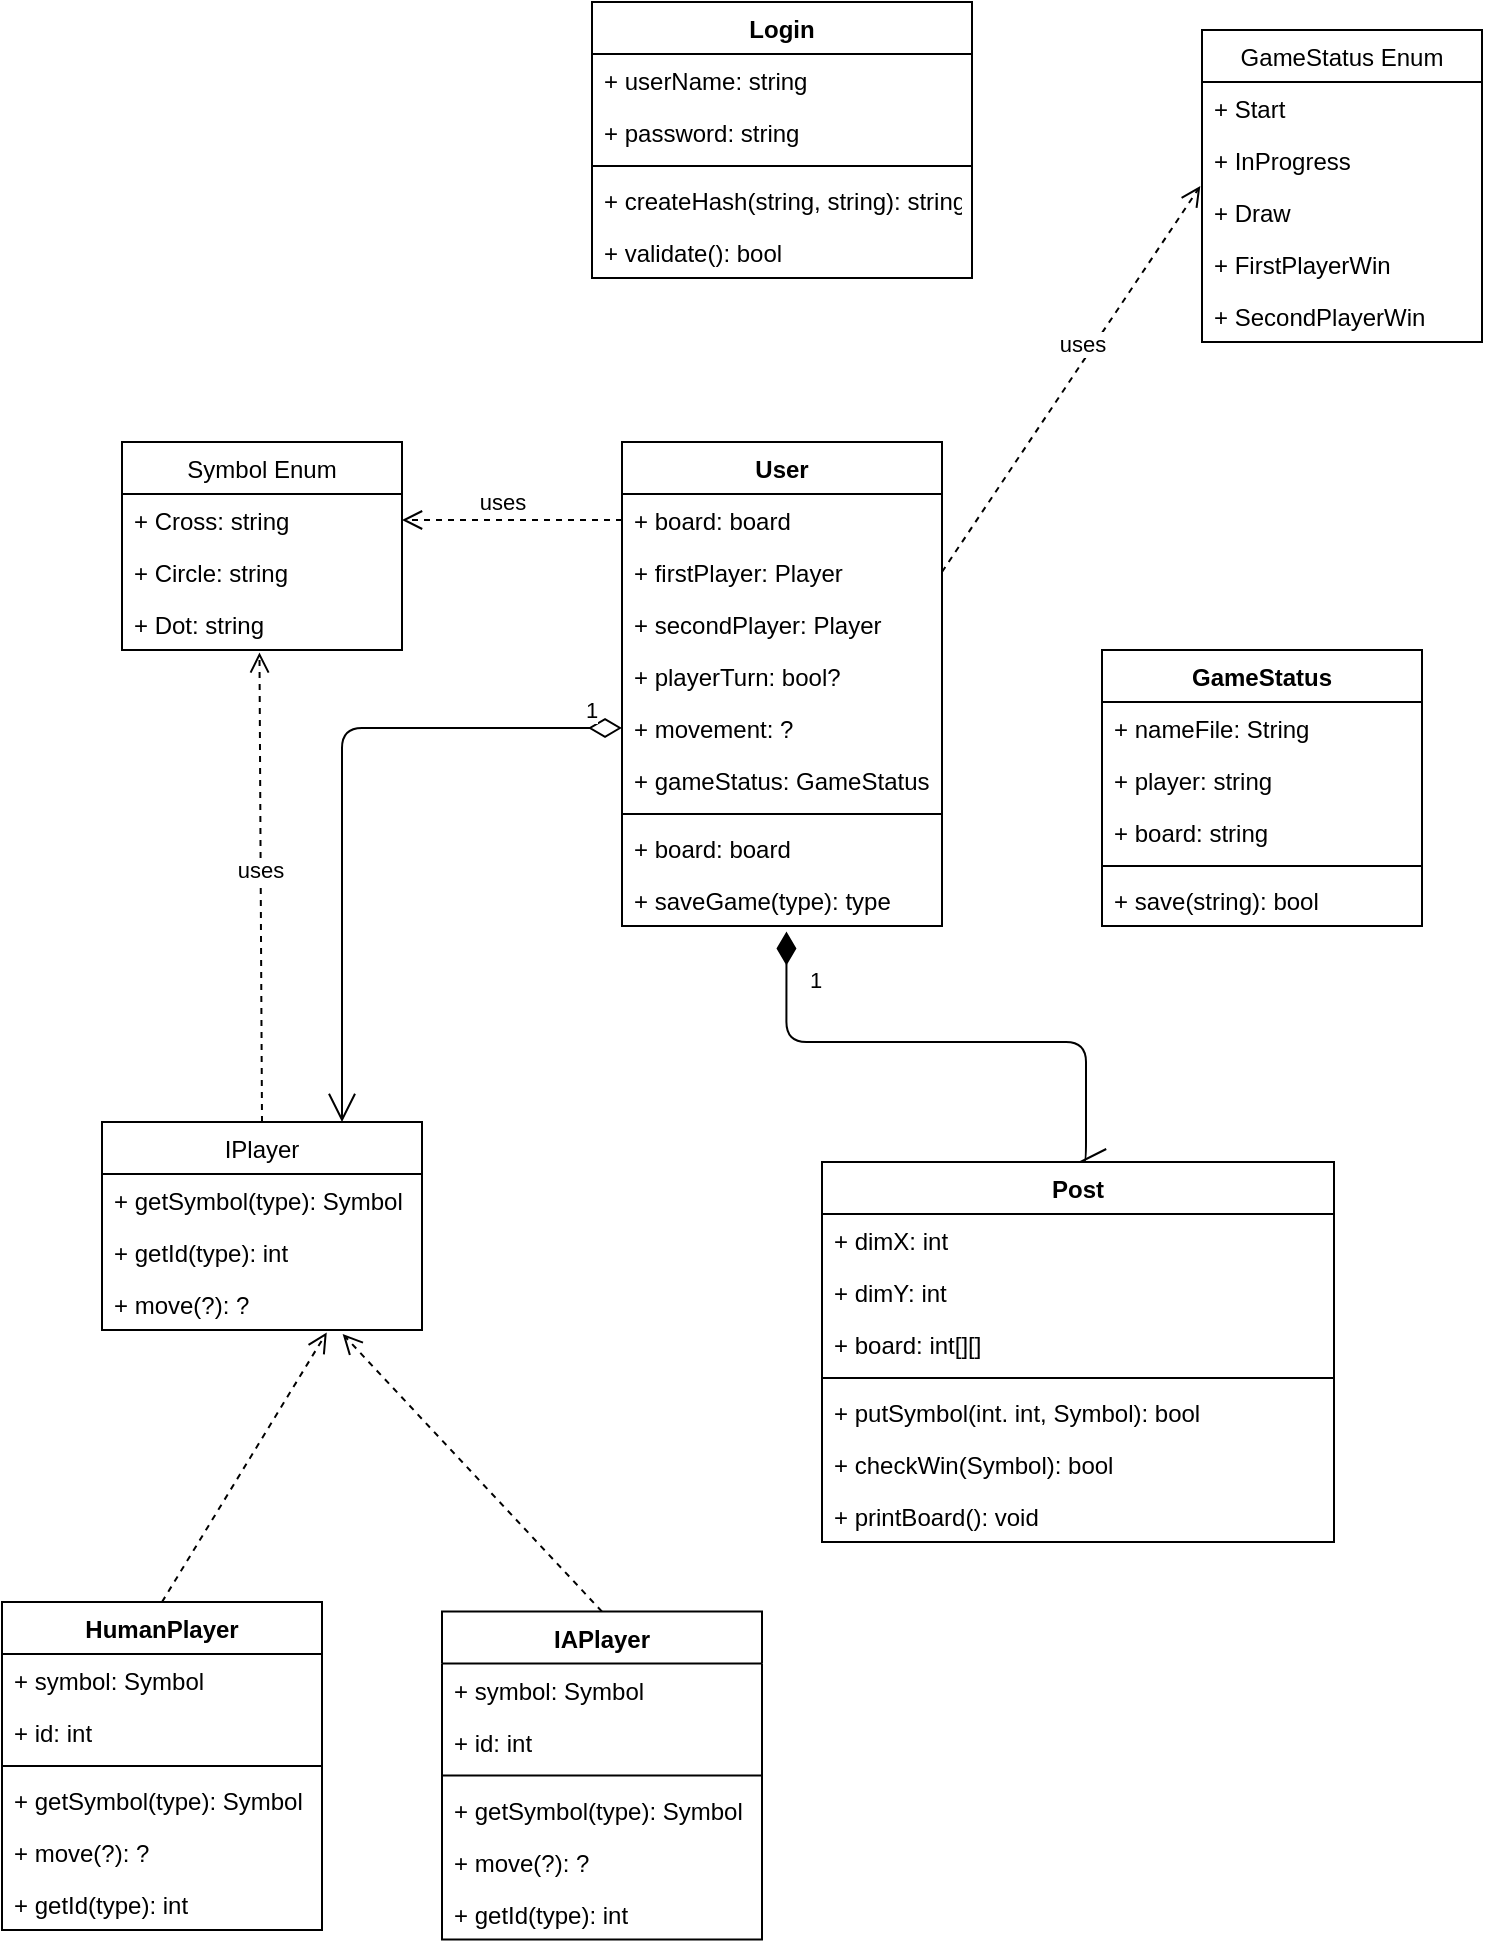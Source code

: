 <mxfile version="13.7.9" type="device"><diagram id="C5RBs43oDa-KdzZeNtuy" name="Page-1"><mxGraphModel dx="2298" dy="681" grid="1" gridSize="10" guides="1" tooltips="1" connect="1" arrows="1" fold="1" page="1" pageScale="1" pageWidth="827" pageHeight="1169" math="0" shadow="0"><root><mxCell id="WIyWlLk6GJQsqaUBKTNV-0"/><mxCell id="WIyWlLk6GJQsqaUBKTNV-1" parent="WIyWlLk6GJQsqaUBKTNV-0"/><object label="User" firstPlayer="Player" secondPlayer="Player" playerTurn="int" moveIndex="?" gameStatus="GameStatus" placeholders="1" id="p5srehNsx0_60TUgAldE-4"><mxCell style="swimlane;fontStyle=1;align=center;verticalAlign=top;childLayout=stackLayout;horizontal=1;startSize=26;horizontalStack=0;resizeParent=1;resizeParentMax=0;resizeLast=0;collapsible=1;marginBottom=0;" parent="WIyWlLk6GJQsqaUBKTNV-1" vertex="1"><mxGeometry x="230" y="260" width="160" height="242" as="geometry"><mxRectangle x="240" y="120" width="70" height="26" as="alternateBounds"/></mxGeometry></mxCell></object><mxCell id="p5srehNsx0_60TUgAldE-8" value="+ board: board&#10;" style="text;strokeColor=none;fillColor=none;align=left;verticalAlign=top;spacingLeft=4;spacingRight=4;overflow=hidden;rotatable=0;points=[[0,0.5],[1,0.5]];portConstraint=eastwest;" parent="p5srehNsx0_60TUgAldE-4" vertex="1"><mxGeometry y="26" width="160" height="26" as="geometry"/></mxCell><mxCell id="p5srehNsx0_60TUgAldE-9" value="+ firstPlayer: Player&#10;" style="text;strokeColor=none;fillColor=none;align=left;verticalAlign=top;spacingLeft=4;spacingRight=4;overflow=hidden;rotatable=0;points=[[0,0.5],[1,0.5]];portConstraint=eastwest;" parent="p5srehNsx0_60TUgAldE-4" vertex="1"><mxGeometry y="52" width="160" height="26" as="geometry"/></mxCell><mxCell id="p5srehNsx0_60TUgAldE-10" value="+ secondPlayer: Player&#10;" style="text;strokeColor=none;fillColor=none;align=left;verticalAlign=top;spacingLeft=4;spacingRight=4;overflow=hidden;rotatable=0;points=[[0,0.5],[1,0.5]];portConstraint=eastwest;" parent="p5srehNsx0_60TUgAldE-4" vertex="1"><mxGeometry y="78" width="160" height="26" as="geometry"/></mxCell><mxCell id="p5srehNsx0_60TUgAldE-11" value="+ playerTurn: bool?&#10;" style="text;strokeColor=none;fillColor=none;align=left;verticalAlign=top;spacingLeft=4;spacingRight=4;overflow=hidden;rotatable=0;points=[[0,0.5],[1,0.5]];portConstraint=eastwest;" parent="p5srehNsx0_60TUgAldE-4" vertex="1"><mxGeometry y="104" width="160" height="26" as="geometry"/></mxCell><mxCell id="p5srehNsx0_60TUgAldE-13" value="+ movement: ?&#10;" style="text;strokeColor=none;fillColor=none;align=left;verticalAlign=top;spacingLeft=4;spacingRight=4;overflow=hidden;rotatable=0;points=[[0,0.5],[1,0.5]];portConstraint=eastwest;" parent="p5srehNsx0_60TUgAldE-4" vertex="1"><mxGeometry y="130" width="160" height="26" as="geometry"/></mxCell><mxCell id="p5srehNsx0_60TUgAldE-12" value="+ gameStatus: GameStatus&#10;" style="text;strokeColor=none;fillColor=none;align=left;verticalAlign=top;spacingLeft=4;spacingRight=4;overflow=hidden;rotatable=0;points=[[0,0.5],[1,0.5]];portConstraint=eastwest;" parent="p5srehNsx0_60TUgAldE-4" vertex="1"><mxGeometry y="156" width="160" height="26" as="geometry"/></mxCell><mxCell id="p5srehNsx0_60TUgAldE-6" value="" style="line;strokeWidth=1;fillColor=none;align=left;verticalAlign=middle;spacingTop=-1;spacingLeft=3;spacingRight=3;rotatable=0;labelPosition=right;points=[];portConstraint=eastwest;" parent="p5srehNsx0_60TUgAldE-4" vertex="1"><mxGeometry y="182" width="160" height="8" as="geometry"/></mxCell><mxCell id="p5srehNsx0_60TUgAldE-5" value="+ board: board&#10;" style="text;strokeColor=none;fillColor=none;align=left;verticalAlign=top;spacingLeft=4;spacingRight=4;overflow=hidden;rotatable=0;points=[[0,0.5],[1,0.5]];portConstraint=eastwest;" parent="p5srehNsx0_60TUgAldE-4" vertex="1"><mxGeometry y="190" width="160" height="26" as="geometry"/></mxCell><mxCell id="p5srehNsx0_60TUgAldE-7" value="+ saveGame(type): type" style="text;strokeColor=none;fillColor=none;align=left;verticalAlign=top;spacingLeft=4;spacingRight=4;overflow=hidden;rotatable=0;points=[[0,0.5],[1,0.5]];portConstraint=eastwest;" parent="p5srehNsx0_60TUgAldE-4" vertex="1"><mxGeometry y="216" width="160" height="26" as="geometry"/></mxCell><mxCell id="p5srehNsx0_60TUgAldE-19" value="Login" style="swimlane;fontStyle=1;align=center;verticalAlign=top;childLayout=stackLayout;horizontal=1;startSize=26;horizontalStack=0;resizeParent=1;resizeParentMax=0;resizeLast=0;collapsible=1;marginBottom=0;" parent="WIyWlLk6GJQsqaUBKTNV-1" vertex="1"><mxGeometry x="215" y="40" width="190" height="138" as="geometry"/></mxCell><mxCell id="p5srehNsx0_60TUgAldE-20" value="+ userName: string" style="text;strokeColor=none;fillColor=none;align=left;verticalAlign=top;spacingLeft=4;spacingRight=4;overflow=hidden;rotatable=0;points=[[0,0.5],[1,0.5]];portConstraint=eastwest;" parent="p5srehNsx0_60TUgAldE-19" vertex="1"><mxGeometry y="26" width="190" height="26" as="geometry"/></mxCell><mxCell id="p5srehNsx0_60TUgAldE-23" value="+ password: string" style="text;strokeColor=none;fillColor=none;align=left;verticalAlign=top;spacingLeft=4;spacingRight=4;overflow=hidden;rotatable=0;points=[[0,0.5],[1,0.5]];portConstraint=eastwest;" parent="p5srehNsx0_60TUgAldE-19" vertex="1"><mxGeometry y="52" width="190" height="26" as="geometry"/></mxCell><mxCell id="p5srehNsx0_60TUgAldE-21" value="" style="line;strokeWidth=1;fillColor=none;align=left;verticalAlign=middle;spacingTop=-1;spacingLeft=3;spacingRight=3;rotatable=0;labelPosition=right;points=[];portConstraint=eastwest;" parent="p5srehNsx0_60TUgAldE-19" vertex="1"><mxGeometry y="78" width="190" height="8" as="geometry"/></mxCell><mxCell id="p5srehNsx0_60TUgAldE-22" value="+ createHash(string, string): string" style="text;strokeColor=none;fillColor=none;align=left;verticalAlign=top;spacingLeft=4;spacingRight=4;overflow=hidden;rotatable=0;points=[[0,0.5],[1,0.5]];portConstraint=eastwest;" parent="p5srehNsx0_60TUgAldE-19" vertex="1"><mxGeometry y="86" width="190" height="26" as="geometry"/></mxCell><mxCell id="kEjU3BTwU5cVuQaWdZQd-32" value="+ validate(): bool" style="text;strokeColor=none;fillColor=none;align=left;verticalAlign=top;spacingLeft=4;spacingRight=4;overflow=hidden;rotatable=0;points=[[0,0.5],[1,0.5]];portConstraint=eastwest;" parent="p5srehNsx0_60TUgAldE-19" vertex="1"><mxGeometry y="112" width="190" height="26" as="geometry"/></mxCell><mxCell id="p5srehNsx0_60TUgAldE-29" value="Symbol Enum" style="swimlane;fontStyle=0;childLayout=stackLayout;horizontal=1;startSize=26;fillColor=none;horizontalStack=0;resizeParent=1;resizeParentMax=0;resizeLast=0;collapsible=1;marginBottom=0;" parent="WIyWlLk6GJQsqaUBKTNV-1" vertex="1"><mxGeometry x="-20" y="260" width="140" height="104" as="geometry"/></mxCell><mxCell id="p5srehNsx0_60TUgAldE-30" value="+ Cross: string" style="text;strokeColor=none;fillColor=none;align=left;verticalAlign=top;spacingLeft=4;spacingRight=4;overflow=hidden;rotatable=0;points=[[0,0.5],[1,0.5]];portConstraint=eastwest;" parent="p5srehNsx0_60TUgAldE-29" vertex="1"><mxGeometry y="26" width="140" height="26" as="geometry"/></mxCell><mxCell id="p5srehNsx0_60TUgAldE-31" value="+ Circle: string" style="text;strokeColor=none;fillColor=none;align=left;verticalAlign=top;spacingLeft=4;spacingRight=4;overflow=hidden;rotatable=0;points=[[0,0.5],[1,0.5]];portConstraint=eastwest;" parent="p5srehNsx0_60TUgAldE-29" vertex="1"><mxGeometry y="52" width="140" height="26" as="geometry"/></mxCell><mxCell id="p5srehNsx0_60TUgAldE-32" value="+ Dot: string" style="text;strokeColor=none;fillColor=none;align=left;verticalAlign=top;spacingLeft=4;spacingRight=4;overflow=hidden;rotatable=0;points=[[0,0.5],[1,0.5]];portConstraint=eastwest;" parent="p5srehNsx0_60TUgAldE-29" vertex="1"><mxGeometry y="78" width="140" height="26" as="geometry"/></mxCell><mxCell id="kEjU3BTwU5cVuQaWdZQd-11" value="" style="html=1;verticalAlign=bottom;endArrow=open;dashed=1;endSize=8;exitX=0.5;exitY=0;exitDx=0;exitDy=0;entryX=0.517;entryY=1.046;entryDx=0;entryDy=0;entryPerimeter=0;" parent="WIyWlLk6GJQsqaUBKTNV-1" source="kEjU3BTwU5cVuQaWdZQd-4" edge="1"><mxGeometry relative="1" as="geometry"><mxPoint x="120" y="780" as="sourcePoint"/><mxPoint x="82.38" y="705.196" as="targetPoint"/></mxGeometry></mxCell><mxCell id="kEjU3BTwU5cVuQaWdZQd-22" value="" style="html=1;verticalAlign=bottom;endArrow=open;dashed=1;endSize=8;exitX=0.5;exitY=0;exitDx=0;exitDy=0;entryX=0.752;entryY=1.077;entryDx=0;entryDy=0;entryPerimeter=0;" parent="WIyWlLk6GJQsqaUBKTNV-1" source="kEjU3BTwU5cVuQaWdZQd-15" target="kEjU3BTwU5cVuQaWdZQd-13" edge="1"><mxGeometry relative="1" as="geometry"><mxPoint x="290" y="784.8" as="sourcePoint"/><mxPoint x="252.38" y="709.996" as="targetPoint"/></mxGeometry></mxCell><mxCell id="kEjU3BTwU5cVuQaWdZQd-4" value="HumanPlayer" style="swimlane;fontStyle=1;align=center;verticalAlign=top;childLayout=stackLayout;horizontal=1;startSize=26;horizontalStack=0;resizeParent=1;resizeParentMax=0;resizeLast=0;collapsible=1;marginBottom=0;" parent="WIyWlLk6GJQsqaUBKTNV-1" vertex="1"><mxGeometry x="-80" y="840" width="160" height="164" as="geometry"/></mxCell><mxCell id="kEjU3BTwU5cVuQaWdZQd-5" value="+ symbol: Symbol" style="text;strokeColor=none;fillColor=none;align=left;verticalAlign=top;spacingLeft=4;spacingRight=4;overflow=hidden;rotatable=0;points=[[0,0.5],[1,0.5]];portConstraint=eastwest;" parent="kEjU3BTwU5cVuQaWdZQd-4" vertex="1"><mxGeometry y="26" width="160" height="26" as="geometry"/></mxCell><mxCell id="kEjU3BTwU5cVuQaWdZQd-8" value="+ id: int" style="text;strokeColor=none;fillColor=none;align=left;verticalAlign=top;spacingLeft=4;spacingRight=4;overflow=hidden;rotatable=0;points=[[0,0.5],[1,0.5]];portConstraint=eastwest;" parent="kEjU3BTwU5cVuQaWdZQd-4" vertex="1"><mxGeometry y="52" width="160" height="26" as="geometry"/></mxCell><mxCell id="kEjU3BTwU5cVuQaWdZQd-6" value="" style="line;strokeWidth=1;fillColor=none;align=left;verticalAlign=middle;spacingTop=-1;spacingLeft=3;spacingRight=3;rotatable=0;labelPosition=right;points=[];portConstraint=eastwest;" parent="kEjU3BTwU5cVuQaWdZQd-4" vertex="1"><mxGeometry y="78" width="160" height="8" as="geometry"/></mxCell><mxCell id="kEjU3BTwU5cVuQaWdZQd-7" value="+ getSymbol(type): Symbol" style="text;strokeColor=none;fillColor=none;align=left;verticalAlign=top;spacingLeft=4;spacingRight=4;overflow=hidden;rotatable=0;points=[[0,0.5],[1,0.5]];portConstraint=eastwest;" parent="kEjU3BTwU5cVuQaWdZQd-4" vertex="1"><mxGeometry y="86" width="160" height="26" as="geometry"/></mxCell><mxCell id="kEjU3BTwU5cVuQaWdZQd-9" value="+ move(?): ?" style="text;strokeColor=none;fillColor=none;align=left;verticalAlign=top;spacingLeft=4;spacingRight=4;overflow=hidden;rotatable=0;points=[[0,0.5],[1,0.5]];portConstraint=eastwest;" parent="kEjU3BTwU5cVuQaWdZQd-4" vertex="1"><mxGeometry y="112" width="160" height="26" as="geometry"/></mxCell><mxCell id="kEjU3BTwU5cVuQaWdZQd-10" value="+ getId(type): int" style="text;strokeColor=none;fillColor=none;align=left;verticalAlign=top;spacingLeft=4;spacingRight=4;overflow=hidden;rotatable=0;points=[[0,0.5],[1,0.5]];portConstraint=eastwest;" parent="kEjU3BTwU5cVuQaWdZQd-4" vertex="1"><mxGeometry y="138" width="160" height="26" as="geometry"/></mxCell><mxCell id="kEjU3BTwU5cVuQaWdZQd-15" value="IAPlayer" style="swimlane;fontStyle=1;align=center;verticalAlign=top;childLayout=stackLayout;horizontal=1;startSize=26;horizontalStack=0;resizeParent=1;resizeParentMax=0;resizeLast=0;collapsible=1;marginBottom=0;" parent="WIyWlLk6GJQsqaUBKTNV-1" vertex="1"><mxGeometry x="140" y="844.8" width="160" height="164" as="geometry"/></mxCell><mxCell id="kEjU3BTwU5cVuQaWdZQd-16" value="+ symbol: Symbol" style="text;strokeColor=none;fillColor=none;align=left;verticalAlign=top;spacingLeft=4;spacingRight=4;overflow=hidden;rotatable=0;points=[[0,0.5],[1,0.5]];portConstraint=eastwest;" parent="kEjU3BTwU5cVuQaWdZQd-15" vertex="1"><mxGeometry y="26" width="160" height="26" as="geometry"/></mxCell><mxCell id="kEjU3BTwU5cVuQaWdZQd-17" value="+ id: int" style="text;strokeColor=none;fillColor=none;align=left;verticalAlign=top;spacingLeft=4;spacingRight=4;overflow=hidden;rotatable=0;points=[[0,0.5],[1,0.5]];portConstraint=eastwest;" parent="kEjU3BTwU5cVuQaWdZQd-15" vertex="1"><mxGeometry y="52" width="160" height="26" as="geometry"/></mxCell><mxCell id="kEjU3BTwU5cVuQaWdZQd-18" value="" style="line;strokeWidth=1;fillColor=none;align=left;verticalAlign=middle;spacingTop=-1;spacingLeft=3;spacingRight=3;rotatable=0;labelPosition=right;points=[];portConstraint=eastwest;" parent="kEjU3BTwU5cVuQaWdZQd-15" vertex="1"><mxGeometry y="78" width="160" height="8" as="geometry"/></mxCell><mxCell id="kEjU3BTwU5cVuQaWdZQd-19" value="+ getSymbol(type): Symbol" style="text;strokeColor=none;fillColor=none;align=left;verticalAlign=top;spacingLeft=4;spacingRight=4;overflow=hidden;rotatable=0;points=[[0,0.5],[1,0.5]];portConstraint=eastwest;" parent="kEjU3BTwU5cVuQaWdZQd-15" vertex="1"><mxGeometry y="86" width="160" height="26" as="geometry"/></mxCell><mxCell id="kEjU3BTwU5cVuQaWdZQd-20" value="+ move(?): ?" style="text;strokeColor=none;fillColor=none;align=left;verticalAlign=top;spacingLeft=4;spacingRight=4;overflow=hidden;rotatable=0;points=[[0,0.5],[1,0.5]];portConstraint=eastwest;" parent="kEjU3BTwU5cVuQaWdZQd-15" vertex="1"><mxGeometry y="112" width="160" height="26" as="geometry"/></mxCell><mxCell id="kEjU3BTwU5cVuQaWdZQd-21" value="+ getId(type): int" style="text;strokeColor=none;fillColor=none;align=left;verticalAlign=top;spacingLeft=4;spacingRight=4;overflow=hidden;rotatable=0;points=[[0,0.5],[1,0.5]];portConstraint=eastwest;" parent="kEjU3BTwU5cVuQaWdZQd-15" vertex="1"><mxGeometry y="138" width="160" height="26" as="geometry"/></mxCell><mxCell id="kEjU3BTwU5cVuQaWdZQd-23" value="uses" style="html=1;verticalAlign=bottom;endArrow=open;dashed=1;endSize=8;entryX=0.491;entryY=1.046;entryDx=0;entryDy=0;entryPerimeter=0;exitX=0.5;exitY=0;exitDx=0;exitDy=0;" parent="WIyWlLk6GJQsqaUBKTNV-1" source="p5srehNsx0_60TUgAldE-33" target="p5srehNsx0_60TUgAldE-32" edge="1"><mxGeometry relative="1" as="geometry"><mxPoint x="120" y="540" as="sourcePoint"/><mxPoint x="40" y="540" as="targetPoint"/></mxGeometry></mxCell><mxCell id="kEjU3BTwU5cVuQaWdZQd-24" value="uses" style="html=1;verticalAlign=bottom;endArrow=open;dashed=1;endSize=8;entryX=1;entryY=0.5;entryDx=0;entryDy=0;exitX=0;exitY=0.5;exitDx=0;exitDy=0;" parent="WIyWlLk6GJQsqaUBKTNV-1" source="p5srehNsx0_60TUgAldE-8" target="p5srehNsx0_60TUgAldE-30" edge="1"><mxGeometry x="0.091" relative="1" as="geometry"><mxPoint x="100" y="610" as="sourcePoint"/><mxPoint x="58.74" y="375.196" as="targetPoint"/><mxPoint as="offset"/></mxGeometry></mxCell><mxCell id="kEjU3BTwU5cVuQaWdZQd-25" value="1" style="endArrow=open;html=1;endSize=12;startArrow=diamondThin;startSize=14;startFill=0;edgeStyle=orthogonalEdgeStyle;align=left;verticalAlign=bottom;entryX=0.75;entryY=0;entryDx=0;entryDy=0;exitX=0;exitY=0.5;exitDx=0;exitDy=0;" parent="WIyWlLk6GJQsqaUBKTNV-1" source="p5srehNsx0_60TUgAldE-13" target="p5srehNsx0_60TUgAldE-33" edge="1"><mxGeometry x="-0.881" relative="1" as="geometry"><mxPoint x="130" y="470" as="sourcePoint"/><mxPoint x="290" y="470" as="targetPoint"/><mxPoint as="offset"/></mxGeometry></mxCell><mxCell id="p5srehNsx0_60TUgAldE-33" value="IPlayer" style="swimlane;fontStyle=0;childLayout=stackLayout;horizontal=1;startSize=26;fillColor=none;horizontalStack=0;resizeParent=1;resizeParentMax=0;resizeLast=0;collapsible=1;marginBottom=0;" parent="WIyWlLk6GJQsqaUBKTNV-1" vertex="1"><mxGeometry x="-30" y="600" width="160" height="104" as="geometry"/></mxCell><mxCell id="kEjU3BTwU5cVuQaWdZQd-12" value="+ getSymbol(type): Symbol" style="text;strokeColor=none;fillColor=none;align=left;verticalAlign=top;spacingLeft=4;spacingRight=4;overflow=hidden;rotatable=0;points=[[0,0.5],[1,0.5]];portConstraint=eastwest;" parent="p5srehNsx0_60TUgAldE-33" vertex="1"><mxGeometry y="26" width="160" height="26" as="geometry"/></mxCell><mxCell id="kEjU3BTwU5cVuQaWdZQd-14" value="+ getId(type): int" style="text;strokeColor=none;fillColor=none;align=left;verticalAlign=top;spacingLeft=4;spacingRight=4;overflow=hidden;rotatable=0;points=[[0,0.5],[1,0.5]];portConstraint=eastwest;" parent="p5srehNsx0_60TUgAldE-33" vertex="1"><mxGeometry y="52" width="160" height="26" as="geometry"/></mxCell><mxCell id="kEjU3BTwU5cVuQaWdZQd-13" value="+ move(?): ?" style="text;strokeColor=none;fillColor=none;align=left;verticalAlign=top;spacingLeft=4;spacingRight=4;overflow=hidden;rotatable=0;points=[[0,0.5],[1,0.5]];portConstraint=eastwest;" parent="p5srehNsx0_60TUgAldE-33" vertex="1"><mxGeometry y="78" width="160" height="26" as="geometry"/></mxCell><mxCell id="p5srehNsx0_60TUgAldE-14" value="GameStatus" style="swimlane;fontStyle=1;align=center;verticalAlign=top;childLayout=stackLayout;horizontal=1;startSize=26;horizontalStack=0;resizeParent=1;resizeParentMax=0;resizeLast=0;collapsible=1;marginBottom=0;" parent="WIyWlLk6GJQsqaUBKTNV-1" vertex="1"><mxGeometry x="470" y="364" width="160" height="138" as="geometry"/></mxCell><mxCell id="p5srehNsx0_60TUgAldE-18" value="+ nameFile: String" style="text;strokeColor=none;fillColor=none;align=left;verticalAlign=top;spacingLeft=4;spacingRight=4;overflow=hidden;rotatable=0;points=[[0,0.5],[1,0.5]];portConstraint=eastwest;" parent="p5srehNsx0_60TUgAldE-14" vertex="1"><mxGeometry y="26" width="160" height="26" as="geometry"/></mxCell><mxCell id="p5srehNsx0_60TUgAldE-15" value="+ player: string" style="text;strokeColor=none;fillColor=none;align=left;verticalAlign=top;spacingLeft=4;spacingRight=4;overflow=hidden;rotatable=0;points=[[0,0.5],[1,0.5]];portConstraint=eastwest;" parent="p5srehNsx0_60TUgAldE-14" vertex="1"><mxGeometry y="52" width="160" height="26" as="geometry"/></mxCell><mxCell id="p5srehNsx0_60TUgAldE-24" value="+ board: string" style="text;strokeColor=none;fillColor=none;align=left;verticalAlign=top;spacingLeft=4;spacingRight=4;overflow=hidden;rotatable=0;points=[[0,0.5],[1,0.5]];portConstraint=eastwest;" parent="p5srehNsx0_60TUgAldE-14" vertex="1"><mxGeometry y="78" width="160" height="26" as="geometry"/></mxCell><mxCell id="p5srehNsx0_60TUgAldE-16" value="" style="line;strokeWidth=1;fillColor=none;align=left;verticalAlign=middle;spacingTop=-1;spacingLeft=3;spacingRight=3;rotatable=0;labelPosition=right;points=[];portConstraint=eastwest;" parent="p5srehNsx0_60TUgAldE-14" vertex="1"><mxGeometry y="104" width="160" height="8" as="geometry"/></mxCell><mxCell id="p5srehNsx0_60TUgAldE-17" value="+ save(string): bool" style="text;strokeColor=none;fillColor=none;align=left;verticalAlign=top;spacingLeft=4;spacingRight=4;overflow=hidden;rotatable=0;points=[[0,0.5],[1,0.5]];portConstraint=eastwest;" parent="p5srehNsx0_60TUgAldE-14" vertex="1"><mxGeometry y="112" width="160" height="26" as="geometry"/></mxCell><mxCell id="kEjU3BTwU5cVuQaWdZQd-33" value="GameStatus Enum" style="swimlane;fontStyle=0;childLayout=stackLayout;horizontal=1;startSize=26;fillColor=none;horizontalStack=0;resizeParent=1;resizeParentMax=0;resizeLast=0;collapsible=1;marginBottom=0;" parent="WIyWlLk6GJQsqaUBKTNV-1" vertex="1"><mxGeometry x="520" y="54" width="140" height="156" as="geometry"/></mxCell><mxCell id="1OdhfkMYyOIbTHhZEyIk-6" value="+ Start" style="text;strokeColor=none;fillColor=none;align=left;verticalAlign=top;spacingLeft=4;spacingRight=4;overflow=hidden;rotatable=0;points=[[0,0.5],[1,0.5]];portConstraint=eastwest;" parent="kEjU3BTwU5cVuQaWdZQd-33" vertex="1"><mxGeometry y="26" width="140" height="26" as="geometry"/></mxCell><mxCell id="kEjU3BTwU5cVuQaWdZQd-34" value="+ InProgress" style="text;strokeColor=none;fillColor=none;align=left;verticalAlign=top;spacingLeft=4;spacingRight=4;overflow=hidden;rotatable=0;points=[[0,0.5],[1,0.5]];portConstraint=eastwest;" parent="kEjU3BTwU5cVuQaWdZQd-33" vertex="1"><mxGeometry y="52" width="140" height="26" as="geometry"/></mxCell><mxCell id="kEjU3BTwU5cVuQaWdZQd-35" value="+ Draw" style="text;strokeColor=none;fillColor=none;align=left;verticalAlign=top;spacingLeft=4;spacingRight=4;overflow=hidden;rotatable=0;points=[[0,0.5],[1,0.5]];portConstraint=eastwest;" parent="kEjU3BTwU5cVuQaWdZQd-33" vertex="1"><mxGeometry y="78" width="140" height="26" as="geometry"/></mxCell><mxCell id="kEjU3BTwU5cVuQaWdZQd-36" value="+ FirstPlayerWin" style="text;strokeColor=none;fillColor=none;align=left;verticalAlign=top;spacingLeft=4;spacingRight=4;overflow=hidden;rotatable=0;points=[[0,0.5],[1,0.5]];portConstraint=eastwest;" parent="kEjU3BTwU5cVuQaWdZQd-33" vertex="1"><mxGeometry y="104" width="140" height="26" as="geometry"/></mxCell><mxCell id="kEjU3BTwU5cVuQaWdZQd-37" value="+ SecondPlayerWin" style="text;strokeColor=none;fillColor=none;align=left;verticalAlign=top;spacingLeft=4;spacingRight=4;overflow=hidden;rotatable=0;points=[[0,0.5],[1,0.5]];portConstraint=eastwest;" parent="kEjU3BTwU5cVuQaWdZQd-33" vertex="1"><mxGeometry y="130" width="140" height="26" as="geometry"/></mxCell><mxCell id="kEjU3BTwU5cVuQaWdZQd-38" value="uses" style="html=1;verticalAlign=bottom;endArrow=open;dashed=1;endSize=8;entryX=-0.006;entryY=0;entryDx=0;entryDy=0;exitX=1;exitY=0.5;exitDx=0;exitDy=0;entryPerimeter=0;" parent="WIyWlLk6GJQsqaUBKTNV-1" source="p5srehNsx0_60TUgAldE-9" target="kEjU3BTwU5cVuQaWdZQd-35" edge="1"><mxGeometry x="0.091" relative="1" as="geometry"><mxPoint x="520" y="200" as="sourcePoint"/><mxPoint x="410" y="200" as="targetPoint"/><mxPoint as="offset"/></mxGeometry></mxCell><mxCell id="1OdhfkMYyOIbTHhZEyIk-0" value="1" style="endArrow=open;html=1;endSize=12;startArrow=diamondThin;startSize=14;startFill=1;edgeStyle=orthogonalEdgeStyle;align=left;verticalAlign=bottom;entryX=0.5;entryY=0;entryDx=0;entryDy=0;exitX=0.514;exitY=1.108;exitDx=0;exitDy=0;exitPerimeter=0;" parent="WIyWlLk6GJQsqaUBKTNV-1" source="p5srehNsx0_60TUgAldE-7" target="p5srehNsx0_60TUgAldE-25" edge="1"><mxGeometry x="-0.68" y="14" relative="1" as="geometry"><mxPoint x="240" y="490" as="sourcePoint"/><mxPoint x="400" y="490" as="targetPoint"/><Array as="points"><mxPoint x="312" y="560"/><mxPoint x="462" y="560"/></Array><mxPoint x="-4" y="-10" as="offset"/></mxGeometry></mxCell><mxCell id="p5srehNsx0_60TUgAldE-25" value="Post" style="swimlane;fontStyle=1;align=center;verticalAlign=top;childLayout=stackLayout;horizontal=1;startSize=26;horizontalStack=0;resizeParent=1;resizeParentMax=0;resizeLast=0;collapsible=1;marginBottom=0;" parent="WIyWlLk6GJQsqaUBKTNV-1" vertex="1"><mxGeometry x="330" y="620" width="256" height="190" as="geometry"/></mxCell><mxCell id="p5srehNsx0_60TUgAldE-26" value="+ dimX: int" style="text;strokeColor=none;fillColor=none;align=left;verticalAlign=top;spacingLeft=4;spacingRight=4;overflow=hidden;rotatable=0;points=[[0,0.5],[1,0.5]];portConstraint=eastwest;" parent="p5srehNsx0_60TUgAldE-25" vertex="1"><mxGeometry y="26" width="256" height="26" as="geometry"/></mxCell><mxCell id="1OdhfkMYyOIbTHhZEyIk-1" value="+ dimY: int" style="text;strokeColor=none;fillColor=none;align=left;verticalAlign=top;spacingLeft=4;spacingRight=4;overflow=hidden;rotatable=0;points=[[0,0.5],[1,0.5]];portConstraint=eastwest;" parent="p5srehNsx0_60TUgAldE-25" vertex="1"><mxGeometry y="52" width="256" height="26" as="geometry"/></mxCell><mxCell id="1OdhfkMYyOIbTHhZEyIk-2" value="+ board: int[][]" style="text;strokeColor=none;fillColor=none;align=left;verticalAlign=top;spacingLeft=4;spacingRight=4;overflow=hidden;rotatable=0;points=[[0,0.5],[1,0.5]];portConstraint=eastwest;" parent="p5srehNsx0_60TUgAldE-25" vertex="1"><mxGeometry y="78" width="256" height="26" as="geometry"/></mxCell><mxCell id="p5srehNsx0_60TUgAldE-27" value="" style="line;strokeWidth=1;fillColor=none;align=left;verticalAlign=middle;spacingTop=-1;spacingLeft=3;spacingRight=3;rotatable=0;labelPosition=right;points=[];portConstraint=eastwest;" parent="p5srehNsx0_60TUgAldE-25" vertex="1"><mxGeometry y="104" width="256" height="8" as="geometry"/></mxCell><mxCell id="1OdhfkMYyOIbTHhZEyIk-3" value="+ putSymbol(int. int, Symbol): bool" style="text;strokeColor=none;fillColor=none;align=left;verticalAlign=top;spacingLeft=4;spacingRight=4;overflow=hidden;rotatable=0;points=[[0,0.5],[1,0.5]];portConstraint=eastwest;" parent="p5srehNsx0_60TUgAldE-25" vertex="1"><mxGeometry y="112" width="256" height="26" as="geometry"/></mxCell><mxCell id="1OdhfkMYyOIbTHhZEyIk-4" value="+ checkWin(Symbol): bool" style="text;strokeColor=none;fillColor=none;align=left;verticalAlign=top;spacingLeft=4;spacingRight=4;overflow=hidden;rotatable=0;points=[[0,0.5],[1,0.5]];portConstraint=eastwest;" parent="p5srehNsx0_60TUgAldE-25" vertex="1"><mxGeometry y="138" width="256" height="26" as="geometry"/></mxCell><mxCell id="p5srehNsx0_60TUgAldE-28" value="+ printBoard(): void" style="text;strokeColor=none;fillColor=none;align=left;verticalAlign=top;spacingLeft=4;spacingRight=4;overflow=hidden;rotatable=0;points=[[0,0.5],[1,0.5]];portConstraint=eastwest;" parent="p5srehNsx0_60TUgAldE-25" vertex="1"><mxGeometry y="164" width="256" height="26" as="geometry"/></mxCell></root></mxGraphModel></diagram></mxfile>
